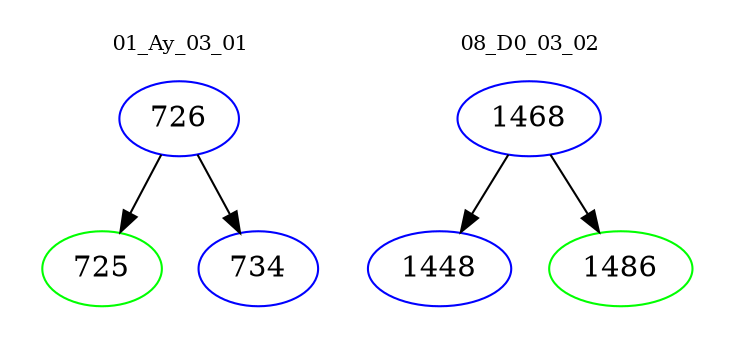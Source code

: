 digraph{
subgraph cluster_0 {
color = white
label = "01_Ay_03_01";
fontsize=10;
T0_726 [label="726", color="blue"]
T0_726 -> T0_725 [color="black"]
T0_725 [label="725", color="green"]
T0_726 -> T0_734 [color="black"]
T0_734 [label="734", color="blue"]
}
subgraph cluster_1 {
color = white
label = "08_D0_03_02";
fontsize=10;
T1_1468 [label="1468", color="blue"]
T1_1468 -> T1_1448 [color="black"]
T1_1448 [label="1448", color="blue"]
T1_1468 -> T1_1486 [color="black"]
T1_1486 [label="1486", color="green"]
}
}
